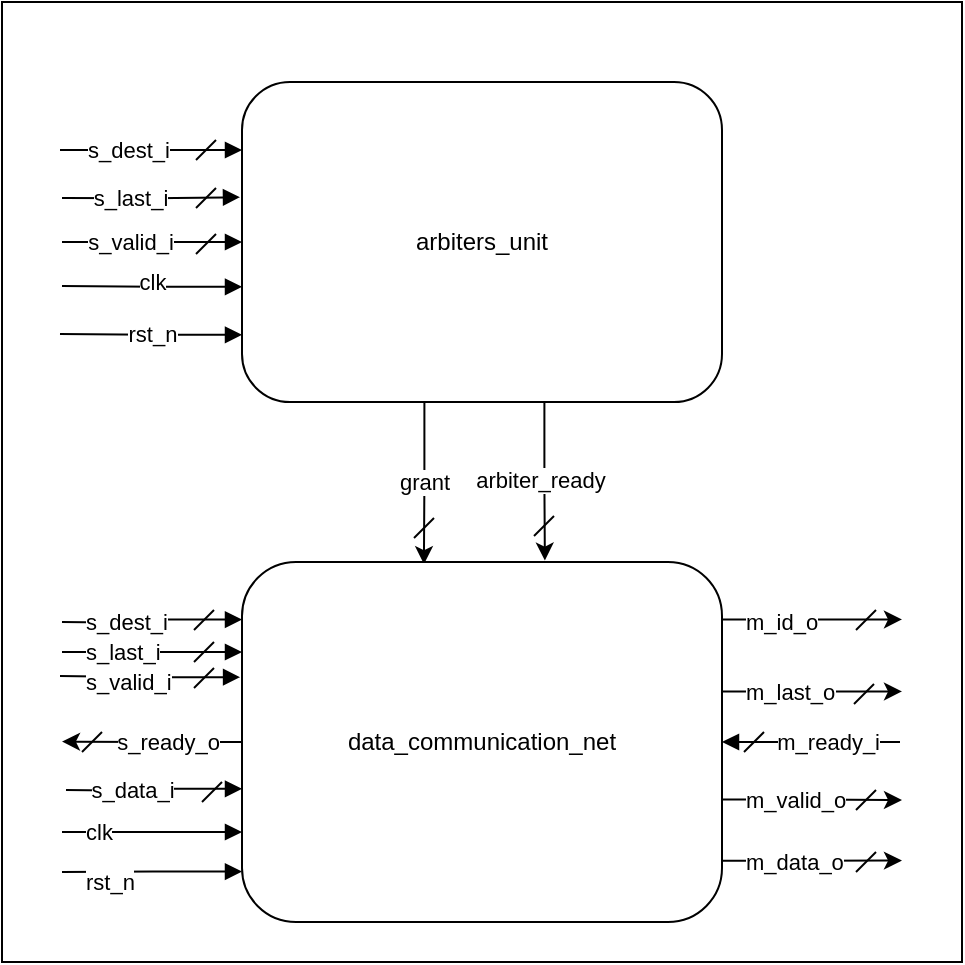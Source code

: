 <mxfile version="24.2.5" type="device">
  <diagram name="Страница — 1" id="rQVnGLrDSZbbLWNePQ8s">
    <mxGraphModel dx="1123" dy="663" grid="1" gridSize="10" guides="1" tooltips="1" connect="1" arrows="1" fold="1" page="1" pageScale="1" pageWidth="1169" pageHeight="827" math="0" shadow="0">
      <root>
        <mxCell id="0" />
        <mxCell id="1" parent="0" />
        <mxCell id="0bBXe0FcO8LklLZEBbCD-1" value="" style="rounded=0;whiteSpace=wrap;html=1;" vertex="1" parent="1">
          <mxGeometry x="360" y="200" width="480" height="480" as="geometry" />
        </mxCell>
        <mxCell id="frL2Qst_a9hW7aamkYg2-2" value="clk" style="edgeStyle=orthogonalEdgeStyle;rounded=0;orthogonalLoop=1;jettySize=auto;html=1;exitX=0;exitY=0.64;exitDx=0;exitDy=0;exitPerimeter=0;startArrow=block;startFill=1;endArrow=none;endFill=0;" parent="1" source="frL2Qst_a9hW7aamkYg2-1" edge="1">
          <mxGeometry x="0.002" y="-2" relative="1" as="geometry">
            <mxPoint x="390" y="342" as="targetPoint" />
            <mxPoint as="offset" />
          </mxGeometry>
        </mxCell>
        <mxCell id="frL2Qst_a9hW7aamkYg2-14" value="arbiter_ready" style="edgeStyle=orthogonalEdgeStyle;rounded=0;orthogonalLoop=1;jettySize=auto;html=1;exitX=0.63;exitY=1;exitDx=0;exitDy=0;exitPerimeter=0;entryX=0.631;entryY=-0.004;entryDx=0;entryDy=0;entryPerimeter=0;" parent="1" source="frL2Qst_a9hW7aamkYg2-1" target="frL2Qst_a9hW7aamkYg2-22" edge="1">
          <mxGeometry x="-0.004" y="-1" relative="1" as="geometry">
            <mxPoint x="631.92" y="482.6" as="targetPoint" />
            <mxPoint x="-1" y="-1" as="offset" />
          </mxGeometry>
        </mxCell>
        <mxCell id="frL2Qst_a9hW7aamkYg2-15" value="grant" style="edgeStyle=orthogonalEdgeStyle;rounded=0;orthogonalLoop=1;jettySize=auto;html=1;exitX=0.38;exitY=1;exitDx=0;exitDy=0;exitPerimeter=0;entryX=0.379;entryY=0.006;entryDx=0;entryDy=0;entryPerimeter=0;" parent="1" source="frL2Qst_a9hW7aamkYg2-1" target="frL2Qst_a9hW7aamkYg2-22" edge="1">
          <mxGeometry relative="1" as="geometry">
            <mxPoint x="571.44" y="478" as="targetPoint" />
            <mxPoint as="offset" />
          </mxGeometry>
        </mxCell>
        <mxCell id="frL2Qst_a9hW7aamkYg2-1" value="arbiters_unit" style="rounded=1;whiteSpace=wrap;html=1;points=[[0,0,0,0,0],[0,0.21,0,0,0],[0,0.36,0,0,0],[0,0.5,0,0,0],[0,0.64,0,0,0],[0,0.79,0,0,0],[0,1,0,0,0],[0.25,0,0,0,0],[0.25,1,0,0,0],[0.38,1,0,0,0],[0.5,0,0,0,0],[0.5,1,0,0,0],[0.63,1,0,0,0],[0.75,0,0,0,0],[0.75,1,0,0,0],[1,0,0,0,0],[1,0.25,0,0,0],[1,0.5,0,0,0],[1,0.75,0,0,0],[1,1,0,0,0]];" parent="1" vertex="1">
          <mxGeometry x="480" y="240" width="240" height="160" as="geometry" />
        </mxCell>
        <mxCell id="frL2Qst_a9hW7aamkYg2-4" value="rst_n" style="edgeStyle=orthogonalEdgeStyle;rounded=0;orthogonalLoop=1;jettySize=auto;html=1;exitX=0;exitY=0.79;exitDx=0;exitDy=0;exitPerimeter=0;startArrow=block;startFill=1;endArrow=none;endFill=0;" parent="1" source="frL2Qst_a9hW7aamkYg2-1" edge="1">
          <mxGeometry x="0.001" relative="1" as="geometry">
            <mxPoint x="389" y="366" as="targetPoint" />
            <mxPoint x="490" y="352" as="sourcePoint" />
            <mxPoint as="offset" />
          </mxGeometry>
        </mxCell>
        <mxCell id="frL2Qst_a9hW7aamkYg2-6" value="s_dest_i" style="edgeStyle=orthogonalEdgeStyle;rounded=0;orthogonalLoop=1;jettySize=auto;html=1;startArrow=block;startFill=1;endArrow=none;endFill=0;" parent="1" edge="1">
          <mxGeometry x="0.259" relative="1" as="geometry">
            <mxPoint x="389" y="274" as="targetPoint" />
            <mxPoint x="480" y="274" as="sourcePoint" />
            <mxPoint as="offset" />
          </mxGeometry>
        </mxCell>
        <mxCell id="frL2Qst_a9hW7aamkYg2-8" value="s_last_i" style="edgeStyle=orthogonalEdgeStyle;rounded=0;orthogonalLoop=1;jettySize=auto;html=1;exitX=0;exitY=0.36;exitDx=0;exitDy=0;exitPerimeter=0;startArrow=block;startFill=1;endArrow=none;endFill=0;" parent="1" edge="1">
          <mxGeometry x="0.229" relative="1" as="geometry">
            <mxPoint x="390" y="298" as="targetPoint" />
            <mxPoint x="479" y="297.6" as="sourcePoint" />
            <mxPoint as="offset" />
          </mxGeometry>
        </mxCell>
        <mxCell id="frL2Qst_a9hW7aamkYg2-9" value="s_valid_i" style="edgeStyle=orthogonalEdgeStyle;rounded=0;orthogonalLoop=1;jettySize=auto;html=1;exitX=0;exitY=0.5;exitDx=0;exitDy=0;exitPerimeter=0;startArrow=block;startFill=1;endArrow=none;endFill=0;" parent="1" source="frL2Qst_a9hW7aamkYg2-1" edge="1">
          <mxGeometry x="0.255" relative="1" as="geometry">
            <mxPoint x="390" y="320" as="targetPoint" />
            <mxPoint x="460" y="319.76" as="sourcePoint" />
            <mxPoint as="offset" />
          </mxGeometry>
        </mxCell>
        <mxCell id="frL2Qst_a9hW7aamkYg2-10" value="" style="endArrow=none;html=1;rounded=0;" parent="1" edge="1">
          <mxGeometry width="50" height="50" relative="1" as="geometry">
            <mxPoint x="457" y="279" as="sourcePoint" />
            <mxPoint x="467" y="269" as="targetPoint" />
          </mxGeometry>
        </mxCell>
        <mxCell id="frL2Qst_a9hW7aamkYg2-11" value="" style="endArrow=none;html=1;rounded=0;" parent="1" edge="1">
          <mxGeometry width="50" height="50" relative="1" as="geometry">
            <mxPoint x="457" y="303" as="sourcePoint" />
            <mxPoint x="467" y="293" as="targetPoint" />
          </mxGeometry>
        </mxCell>
        <mxCell id="frL2Qst_a9hW7aamkYg2-13" value="" style="endArrow=none;html=1;rounded=0;" parent="1" edge="1">
          <mxGeometry width="50" height="50" relative="1" as="geometry">
            <mxPoint x="457" y="326" as="sourcePoint" />
            <mxPoint x="467" y="316" as="targetPoint" />
          </mxGeometry>
        </mxCell>
        <mxCell id="frL2Qst_a9hW7aamkYg2-16" value="" style="endArrow=none;html=1;rounded=0;" parent="1" edge="1">
          <mxGeometry width="50" height="50" relative="1" as="geometry">
            <mxPoint x="626" y="467" as="sourcePoint" />
            <mxPoint x="636" y="457" as="targetPoint" />
          </mxGeometry>
        </mxCell>
        <mxCell id="frL2Qst_a9hW7aamkYg2-17" value="" style="endArrow=none;html=1;rounded=0;" parent="1" edge="1">
          <mxGeometry width="50" height="50" relative="1" as="geometry">
            <mxPoint x="566" y="468" as="sourcePoint" />
            <mxPoint x="576" y="458" as="targetPoint" />
          </mxGeometry>
        </mxCell>
        <mxCell id="frL2Qst_a9hW7aamkYg2-19" value="clk" style="edgeStyle=orthogonalEdgeStyle;rounded=0;orthogonalLoop=1;jettySize=auto;html=1;exitX=0;exitY=0.75;exitDx=0;exitDy=0;exitPerimeter=0;startArrow=block;startFill=1;endArrow=none;endFill=0;align=left;" parent="1" source="frL2Qst_a9hW7aamkYg2-22" edge="1">
          <mxGeometry x="0.779" relative="1" as="geometry">
            <mxPoint x="390" y="615" as="targetPoint" />
            <mxPoint x="480" y="608" as="sourcePoint" />
            <mxPoint as="offset" />
          </mxGeometry>
        </mxCell>
        <mxCell id="frL2Qst_a9hW7aamkYg2-20" value="rst_n" style="edgeStyle=orthogonalEdgeStyle;rounded=0;orthogonalLoop=1;jettySize=auto;html=1;exitX=0;exitY=0.86;exitDx=0;exitDy=0;exitPerimeter=0;startArrow=block;startFill=1;endArrow=none;endFill=0;align=left;" parent="1" source="frL2Qst_a9hW7aamkYg2-22" edge="1">
          <mxGeometry x="0.778" y="5" relative="1" as="geometry">
            <mxPoint x="390" y="635" as="targetPoint" />
            <mxPoint x="480" y="638" as="sourcePoint" />
            <mxPoint as="offset" />
          </mxGeometry>
        </mxCell>
        <mxCell id="frL2Qst_a9hW7aamkYg2-36" value="s_ready_o" style="edgeStyle=orthogonalEdgeStyle;rounded=0;orthogonalLoop=1;jettySize=auto;html=1;exitX=0;exitY=0.5;exitDx=0;exitDy=0;exitPerimeter=0;align=right;" parent="1" source="frL2Qst_a9hW7aamkYg2-22" edge="1">
          <mxGeometry x="-0.778" relative="1" as="geometry">
            <mxPoint x="390" y="569.81" as="targetPoint" />
            <mxPoint as="offset" />
          </mxGeometry>
        </mxCell>
        <mxCell id="frL2Qst_a9hW7aamkYg2-38" value="m_id_o" style="edgeStyle=orthogonalEdgeStyle;rounded=0;orthogonalLoop=1;jettySize=auto;html=1;exitX=1;exitY=0.16;exitDx=0;exitDy=0;exitPerimeter=0;align=left;" parent="1" source="frL2Qst_a9hW7aamkYg2-22" edge="1">
          <mxGeometry x="-0.778" y="-1" relative="1" as="geometry">
            <mxPoint x="810" y="508.714" as="targetPoint" />
            <Array as="points">
              <mxPoint x="790" y="509" />
              <mxPoint x="790" y="509" />
            </Array>
            <mxPoint as="offset" />
          </mxGeometry>
        </mxCell>
        <mxCell id="frL2Qst_a9hW7aamkYg2-39" value="m_last_o" style="edgeStyle=orthogonalEdgeStyle;rounded=0;orthogonalLoop=1;jettySize=auto;html=1;exitX=1;exitY=0.36;exitDx=0;exitDy=0;exitPerimeter=0;align=left;" parent="1" source="frL2Qst_a9hW7aamkYg2-22" edge="1">
          <mxGeometry x="-0.779" relative="1" as="geometry">
            <mxPoint x="810" y="544.714" as="targetPoint" />
            <mxPoint as="offset" />
          </mxGeometry>
        </mxCell>
        <mxCell id="frL2Qst_a9hW7aamkYg2-40" value="m_data_o" style="edgeStyle=orthogonalEdgeStyle;rounded=0;orthogonalLoop=1;jettySize=auto;html=1;exitX=1;exitY=0.83;exitDx=0;exitDy=0;exitPerimeter=0;align=left;" parent="1" source="frL2Qst_a9hW7aamkYg2-22" edge="1">
          <mxGeometry x="-0.779" y="-1" relative="1" as="geometry">
            <mxPoint x="810" y="629.286" as="targetPoint" />
            <mxPoint as="offset" />
          </mxGeometry>
        </mxCell>
        <mxCell id="frL2Qst_a9hW7aamkYg2-41" value="m_valid_o" style="edgeStyle=orthogonalEdgeStyle;rounded=0;orthogonalLoop=1;jettySize=auto;html=1;exitX=1;exitY=0.66;exitDx=0;exitDy=0;exitPerimeter=0;align=left;" parent="1" source="frL2Qst_a9hW7aamkYg2-22" edge="1">
          <mxGeometry x="-0.779" relative="1" as="geometry">
            <mxPoint x="810" y="599" as="targetPoint" />
            <mxPoint as="offset" />
          </mxGeometry>
        </mxCell>
        <mxCell id="frL2Qst_a9hW7aamkYg2-22" value="data_communication_net" style="rounded=1;whiteSpace=wrap;html=1;points=[[0,0,0,0,0],[0,0.16,0,0,0],[0,0.25,0,0,0],[0,0.39,0,0,0],[0,0.5,0,0,0],[0,0.63,0,0,0],[0,0.75,0,0,0],[0,0.86,0,0,0],[0,1,0,0,0],[0.25,0,0,0,0],[0.25,1,0,0,0],[0.38,1,0,0,0],[0.5,0,0,0,0],[0.5,1,0,0,0],[0.63,1,0,0,0],[0.75,0,0,0,0],[0.75,1,0,0,0],[1,0,0,0,0],[1,0.16,0,0,0],[1,0.36,0,0,0],[1,0.5,0,0,0],[1,0.66,0,0,0],[1,0.83,0,0,0],[1,1,0,0,0]];" parent="1" vertex="1">
          <mxGeometry x="480" y="480" width="240" height="180" as="geometry" />
        </mxCell>
        <mxCell id="frL2Qst_a9hW7aamkYg2-24" value="m_ready_i" style="edgeStyle=orthogonalEdgeStyle;rounded=0;orthogonalLoop=1;jettySize=auto;html=1;startArrow=block;startFill=1;endArrow=none;endFill=0;exitX=1;exitY=0.5;exitDx=0;exitDy=0;exitPerimeter=0;align=right;" parent="1" source="frL2Qst_a9hW7aamkYg2-22" edge="1">
          <mxGeometry x="0.799" relative="1" as="geometry">
            <mxPoint x="809" y="570" as="targetPoint" />
            <mxPoint x="740" y="560" as="sourcePoint" />
            <mxPoint as="offset" />
          </mxGeometry>
        </mxCell>
        <mxCell id="frL2Qst_a9hW7aamkYg2-25" value="" style="endArrow=none;html=1;rounded=0;" parent="1" edge="1">
          <mxGeometry width="50" height="50" relative="1" as="geometry">
            <mxPoint x="731" y="575" as="sourcePoint" />
            <mxPoint x="741" y="565" as="targetPoint" />
          </mxGeometry>
        </mxCell>
        <mxCell id="frL2Qst_a9hW7aamkYg2-27" value="s_data_i" style="edgeStyle=orthogonalEdgeStyle;rounded=0;orthogonalLoop=1;jettySize=auto;html=1;startArrow=block;startFill=1;endArrow=none;endFill=0;exitX=0;exitY=0.63;exitDx=0;exitDy=0;exitPerimeter=0;" parent="1" source="frL2Qst_a9hW7aamkYg2-22" edge="1">
          <mxGeometry x="0.256" relative="1" as="geometry">
            <mxPoint x="392" y="594" as="targetPoint" />
            <mxPoint x="480" y="594.8" as="sourcePoint" />
            <mxPoint as="offset" />
          </mxGeometry>
        </mxCell>
        <mxCell id="frL2Qst_a9hW7aamkYg2-28" value="" style="endArrow=none;html=1;rounded=0;" parent="1" edge="1">
          <mxGeometry width="50" height="50" relative="1" as="geometry">
            <mxPoint x="460" y="600" as="sourcePoint" />
            <mxPoint x="470" y="590" as="targetPoint" />
          </mxGeometry>
        </mxCell>
        <mxCell id="frL2Qst_a9hW7aamkYg2-29" value="s_dest_i" style="edgeStyle=orthogonalEdgeStyle;rounded=0;orthogonalLoop=1;jettySize=auto;html=1;startArrow=block;startFill=1;endArrow=none;endFill=0;exitX=0;exitY=0.16;exitDx=0;exitDy=0;exitPerimeter=0;align=left;" parent="1" source="frL2Qst_a9hW7aamkYg2-22" edge="1">
          <mxGeometry x="0.782" relative="1" as="geometry">
            <mxPoint x="390" y="510" as="targetPoint" />
            <mxPoint x="471" y="530" as="sourcePoint" />
            <mxPoint as="offset" />
          </mxGeometry>
        </mxCell>
        <mxCell id="frL2Qst_a9hW7aamkYg2-30" value="" style="endArrow=none;html=1;rounded=0;" parent="1" edge="1">
          <mxGeometry width="50" height="50" relative="1" as="geometry">
            <mxPoint x="456" y="530" as="sourcePoint" />
            <mxPoint x="466" y="520" as="targetPoint" />
          </mxGeometry>
        </mxCell>
        <mxCell id="frL2Qst_a9hW7aamkYg2-31" value="s_last_i" style="edgeStyle=orthogonalEdgeStyle;rounded=0;orthogonalLoop=1;jettySize=auto;html=1;exitX=0;exitY=0.25;exitDx=0;exitDy=0;exitPerimeter=0;startArrow=block;startFill=1;endArrow=none;endFill=0;align=left;" parent="1" source="frL2Qst_a9hW7aamkYg2-22" edge="1">
          <mxGeometry x="0.779" relative="1" as="geometry">
            <mxPoint x="390" y="525" as="targetPoint" />
            <mxPoint x="479" y="540" as="sourcePoint" />
            <mxPoint as="offset" />
          </mxGeometry>
        </mxCell>
        <mxCell id="frL2Qst_a9hW7aamkYg2-32" value="s_valid_i" style="edgeStyle=orthogonalEdgeStyle;rounded=0;orthogonalLoop=1;jettySize=auto;html=1;exitX=-0.004;exitY=0.32;exitDx=0;exitDy=0;exitPerimeter=0;startArrow=block;startFill=1;endArrow=none;endFill=0;align=left;" parent="1" source="frL2Qst_a9hW7aamkYg2-22" edge="1">
          <mxGeometry x="0.755" y="3" relative="1" as="geometry">
            <mxPoint x="389" y="537" as="targetPoint" />
            <mxPoint x="480" y="562.4" as="sourcePoint" />
            <mxPoint as="offset" />
          </mxGeometry>
        </mxCell>
        <mxCell id="frL2Qst_a9hW7aamkYg2-34" value="" style="endArrow=none;html=1;rounded=0;" parent="1" edge="1">
          <mxGeometry width="50" height="50" relative="1" as="geometry">
            <mxPoint x="456" y="514" as="sourcePoint" />
            <mxPoint x="466" y="504" as="targetPoint" />
          </mxGeometry>
        </mxCell>
        <mxCell id="frL2Qst_a9hW7aamkYg2-35" value="" style="endArrow=none;html=1;rounded=0;" parent="1" edge="1">
          <mxGeometry width="50" height="50" relative="1" as="geometry">
            <mxPoint x="456" y="543" as="sourcePoint" />
            <mxPoint x="466" y="533" as="targetPoint" />
          </mxGeometry>
        </mxCell>
        <mxCell id="frL2Qst_a9hW7aamkYg2-37" value="" style="endArrow=none;html=1;rounded=0;" parent="1" edge="1">
          <mxGeometry width="50" height="50" relative="1" as="geometry">
            <mxPoint x="400" y="575" as="sourcePoint" />
            <mxPoint x="410" y="565" as="targetPoint" />
          </mxGeometry>
        </mxCell>
        <mxCell id="frL2Qst_a9hW7aamkYg2-42" value="" style="endArrow=none;html=1;rounded=0;" parent="1" edge="1">
          <mxGeometry width="50" height="50" relative="1" as="geometry">
            <mxPoint x="787" y="514" as="sourcePoint" />
            <mxPoint x="797" y="504" as="targetPoint" />
          </mxGeometry>
        </mxCell>
        <mxCell id="frL2Qst_a9hW7aamkYg2-43" value="" style="endArrow=none;html=1;rounded=0;" parent="1" edge="1">
          <mxGeometry width="50" height="50" relative="1" as="geometry">
            <mxPoint x="786" y="551" as="sourcePoint" />
            <mxPoint x="796" y="541" as="targetPoint" />
          </mxGeometry>
        </mxCell>
        <mxCell id="frL2Qst_a9hW7aamkYg2-44" value="" style="endArrow=none;html=1;rounded=0;" parent="1" edge="1">
          <mxGeometry width="50" height="50" relative="1" as="geometry">
            <mxPoint x="787" y="604" as="sourcePoint" />
            <mxPoint x="797" y="594" as="targetPoint" />
          </mxGeometry>
        </mxCell>
        <mxCell id="frL2Qst_a9hW7aamkYg2-45" value="" style="endArrow=none;html=1;rounded=0;" parent="1" edge="1">
          <mxGeometry width="50" height="50" relative="1" as="geometry">
            <mxPoint x="787" y="635" as="sourcePoint" />
            <mxPoint x="797" y="625" as="targetPoint" />
          </mxGeometry>
        </mxCell>
      </root>
    </mxGraphModel>
  </diagram>
</mxfile>
